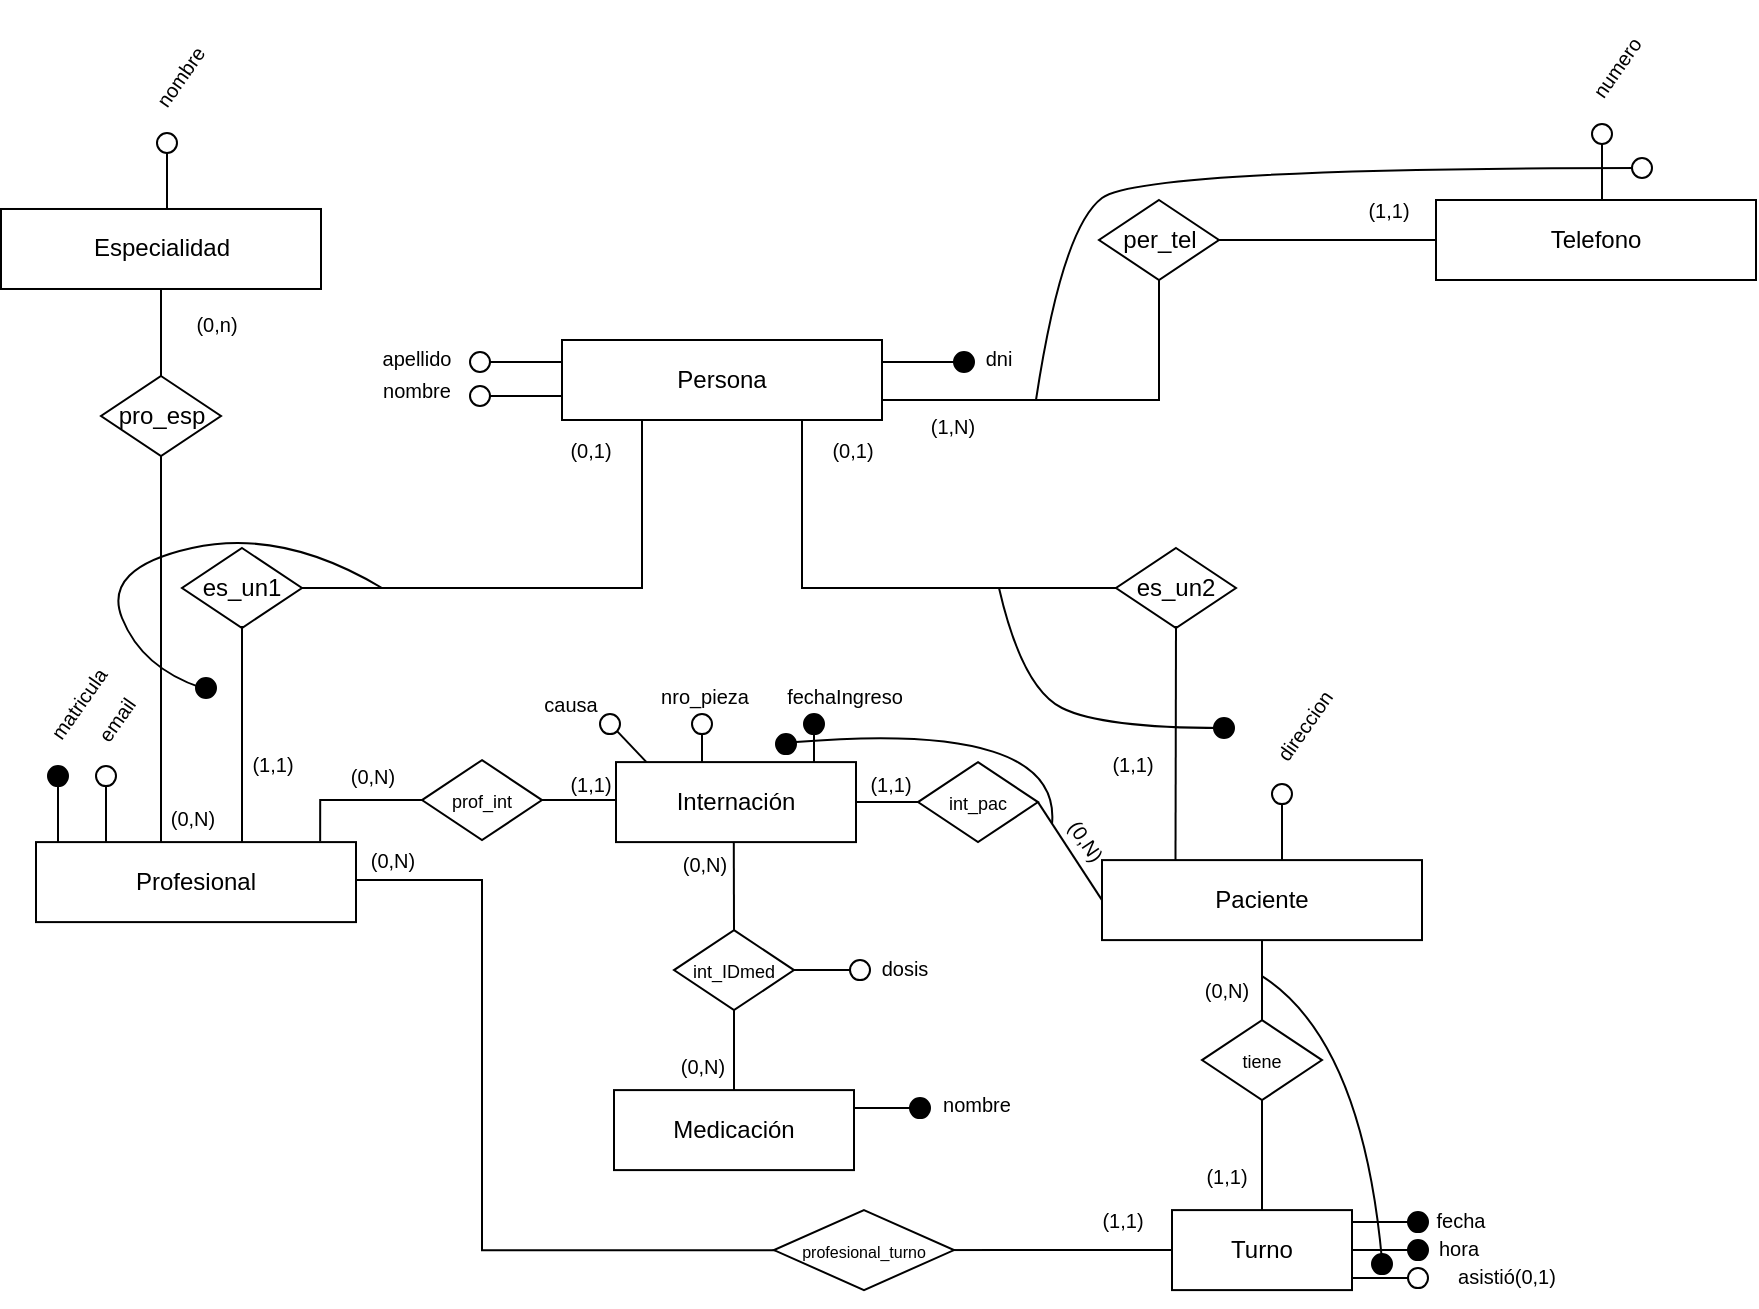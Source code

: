 <mxfile version="27.0.6">
  <diagram name="Page-1" id="rd5WgjaN5qs2F5G4zhtr">
    <mxGraphModel dx="1188" dy="1797" grid="1" gridSize="10" guides="1" tooltips="1" connect="1" arrows="1" fold="1" page="1" pageScale="1" pageWidth="850" pageHeight="1100" math="0" shadow="0">
      <root>
        <mxCell id="0" />
        <mxCell id="1" parent="0" />
        <mxCell id="NcCAokG08UXFf6dfI3CS-1" style="edgeStyle=orthogonalEdgeStyle;rounded=0;orthogonalLoop=1;jettySize=auto;html=1;entryX=0;entryY=0.5;entryDx=0;entryDy=0;endArrow=none;endFill=0;exitX=1;exitY=0.5;exitDx=0;exitDy=0;" parent="1" source="NcCAokG08UXFf6dfI3CS-2" target="NcCAokG08UXFf6dfI3CS-6" edge="1">
          <mxGeometry relative="1" as="geometry">
            <Array as="points">
              <mxPoint x="297" y="416.05" />
              <mxPoint x="360" y="416.05" />
              <mxPoint x="360" y="601.05" />
            </Array>
          </mxGeometry>
        </mxCell>
        <mxCell id="NcCAokG08UXFf6dfI3CS-2" value="Profesional" style="rounded=0;whiteSpace=wrap;html=1;" parent="1" vertex="1">
          <mxGeometry x="137" y="397.05" width="160" height="40" as="geometry" />
        </mxCell>
        <mxCell id="NcCAokG08UXFf6dfI3CS-115" style="edgeStyle=orthogonalEdgeStyle;rounded=0;orthogonalLoop=1;jettySize=auto;html=1;exitX=1;exitY=0.75;exitDx=0;exitDy=0;entryX=0;entryY=0.5;entryDx=0;entryDy=0;endArrow=none;startFill=0;" parent="1" source="NcCAokG08UXFf6dfI3CS-3" target="NcCAokG08UXFf6dfI3CS-109" edge="1">
          <mxGeometry relative="1" as="geometry" />
        </mxCell>
        <mxCell id="NcCAokG08UXFf6dfI3CS-3" value="Persona" style="rounded=0;whiteSpace=wrap;html=1;" parent="1" vertex="1">
          <mxGeometry x="400" y="146" width="160" height="40" as="geometry" />
        </mxCell>
        <mxCell id="NcCAokG08UXFf6dfI3CS-4" style="edgeStyle=orthogonalEdgeStyle;rounded=0;orthogonalLoop=1;jettySize=auto;html=1;endArrow=none;endFill=0;" parent="1" source="NcCAokG08UXFf6dfI3CS-57" target="NcCAokG08UXFf6dfI3CS-6" edge="1">
          <mxGeometry relative="1" as="geometry" />
        </mxCell>
        <mxCell id="NcCAokG08UXFf6dfI3CS-5" value="Paciente" style="rounded=0;whiteSpace=wrap;html=1;" parent="1" vertex="1">
          <mxGeometry x="670" y="406.05" width="160" height="40" as="geometry" />
        </mxCell>
        <mxCell id="NcCAokG08UXFf6dfI3CS-6" value="Turno" style="rounded=0;whiteSpace=wrap;html=1;" parent="1" vertex="1">
          <mxGeometry x="705" y="581.05" width="90" height="40" as="geometry" />
        </mxCell>
        <mxCell id="NcCAokG08UXFf6dfI3CS-7" value="Internación" style="rounded=0;whiteSpace=wrap;html=1;" parent="1" vertex="1">
          <mxGeometry x="427" y="357.05" width="120" height="40" as="geometry" />
        </mxCell>
        <mxCell id="NcCAokG08UXFf6dfI3CS-8" value="Medicación" style="rounded=0;whiteSpace=wrap;html=1;" parent="1" vertex="1">
          <mxGeometry x="426" y="521.05" width="120" height="40" as="geometry" />
        </mxCell>
        <mxCell id="NcCAokG08UXFf6dfI3CS-12" value="" style="group" parent="1" vertex="1" connectable="0">
          <mxGeometry x="560" y="152" width="46" height="10" as="geometry" />
        </mxCell>
        <mxCell id="NcCAokG08UXFf6dfI3CS-13" style="edgeStyle=orthogonalEdgeStyle;rounded=0;orthogonalLoop=1;jettySize=auto;html=1;endArrow=none;endFill=0;" parent="NcCAokG08UXFf6dfI3CS-12" source="NcCAokG08UXFf6dfI3CS-14" edge="1">
          <mxGeometry relative="1" as="geometry">
            <mxPoint y="5" as="targetPoint" />
          </mxGeometry>
        </mxCell>
        <mxCell id="NcCAokG08UXFf6dfI3CS-14" value="" style="ellipse;whiteSpace=wrap;html=1;aspect=fixed;rotation=-180;strokeColor=#000000;fillColor=#000000;" parent="NcCAokG08UXFf6dfI3CS-12" vertex="1">
          <mxGeometry x="36" width="10" height="10" as="geometry" />
        </mxCell>
        <mxCell id="NcCAokG08UXFf6dfI3CS-15" value="" style="group" parent="1" vertex="1" connectable="0">
          <mxGeometry x="354" y="152" width="46" height="10" as="geometry" />
        </mxCell>
        <mxCell id="NcCAokG08UXFf6dfI3CS-16" style="edgeStyle=orthogonalEdgeStyle;rounded=0;orthogonalLoop=1;jettySize=auto;html=1;endArrow=none;endFill=0;" parent="NcCAokG08UXFf6dfI3CS-15" source="NcCAokG08UXFf6dfI3CS-17" edge="1">
          <mxGeometry relative="1" as="geometry">
            <mxPoint x="46" y="5" as="targetPoint" />
          </mxGeometry>
        </mxCell>
        <mxCell id="NcCAokG08UXFf6dfI3CS-17" value="" style="ellipse;whiteSpace=wrap;html=1;aspect=fixed;" parent="NcCAokG08UXFf6dfI3CS-15" vertex="1">
          <mxGeometry width="10" height="10" as="geometry" />
        </mxCell>
        <mxCell id="NcCAokG08UXFf6dfI3CS-18" value="" style="group" parent="1" vertex="1" connectable="0">
          <mxGeometry x="354" y="169" width="46" height="10" as="geometry" />
        </mxCell>
        <mxCell id="NcCAokG08UXFf6dfI3CS-19" style="edgeStyle=orthogonalEdgeStyle;rounded=0;orthogonalLoop=1;jettySize=auto;html=1;endArrow=none;endFill=0;" parent="NcCAokG08UXFf6dfI3CS-18" source="NcCAokG08UXFf6dfI3CS-20" edge="1">
          <mxGeometry relative="1" as="geometry">
            <mxPoint x="46" y="5" as="targetPoint" />
          </mxGeometry>
        </mxCell>
        <mxCell id="NcCAokG08UXFf6dfI3CS-20" value="" style="ellipse;whiteSpace=wrap;html=1;aspect=fixed;" parent="NcCAokG08UXFf6dfI3CS-18" vertex="1">
          <mxGeometry width="10" height="10" as="geometry" />
        </mxCell>
        <mxCell id="NcCAokG08UXFf6dfI3CS-21" value="" style="group" parent="1" vertex="1" connectable="0">
          <mxGeometry x="167" y="359.05" width="10" height="38" as="geometry" />
        </mxCell>
        <mxCell id="NcCAokG08UXFf6dfI3CS-22" style="edgeStyle=orthogonalEdgeStyle;rounded=0;orthogonalLoop=1;jettySize=auto;html=1;endArrow=none;endFill=0;" parent="NcCAokG08UXFf6dfI3CS-21" edge="1">
          <mxGeometry relative="1" as="geometry">
            <mxPoint x="5" y="38" as="targetPoint" />
            <mxPoint x="5" y="10" as="sourcePoint" />
          </mxGeometry>
        </mxCell>
        <mxCell id="NcCAokG08UXFf6dfI3CS-23" value="" style="ellipse;whiteSpace=wrap;html=1;aspect=fixed;rotation=90;container=0;" parent="NcCAokG08UXFf6dfI3CS-21" vertex="1">
          <mxGeometry width="10" height="10" as="geometry" />
        </mxCell>
        <mxCell id="NcCAokG08UXFf6dfI3CS-27" style="edgeStyle=orthogonalEdgeStyle;rounded=0;orthogonalLoop=1;jettySize=auto;html=1;endArrow=none;endFill=0;" parent="1" edge="1">
          <mxGeometry relative="1" as="geometry">
            <mxPoint x="148" y="397.05" as="targetPoint" />
            <mxPoint x="148" y="369.05" as="sourcePoint" />
          </mxGeometry>
        </mxCell>
        <mxCell id="NcCAokG08UXFf6dfI3CS-28" value="" style="ellipse;whiteSpace=wrap;html=1;aspect=fixed;rotation=90;container=0;labelBackgroundColor=none;fillColor=#000000;" parent="1" vertex="1">
          <mxGeometry x="143" y="359.05" width="10" height="10" as="geometry" />
        </mxCell>
        <mxCell id="NcCAokG08UXFf6dfI3CS-29" value="&lt;font style=&quot;font-size: 10px;&quot;&gt;apellido&lt;/font&gt;" style="text;html=1;align=center;verticalAlign=middle;resizable=0;points=[];autosize=1;strokeColor=none;fillColor=none;" parent="1" vertex="1">
          <mxGeometry x="297" y="140" width="60" height="30" as="geometry" />
        </mxCell>
        <mxCell id="NcCAokG08UXFf6dfI3CS-30" value="&lt;font style=&quot;font-size: 10px;&quot;&gt;nombre&lt;/font&gt;" style="text;html=1;align=center;verticalAlign=middle;resizable=0;points=[];autosize=1;strokeColor=none;fillColor=none;" parent="1" vertex="1">
          <mxGeometry x="297" y="156" width="60" height="30" as="geometry" />
        </mxCell>
        <mxCell id="NcCAokG08UXFf6dfI3CS-32" value="&lt;font style=&quot;font-size: 10px;&quot;&gt;dni&lt;br&gt;&lt;/font&gt;" style="text;html=1;align=center;verticalAlign=middle;resizable=0;points=[];autosize=1;strokeColor=none;fillColor=none;" parent="1" vertex="1">
          <mxGeometry x="598" y="140" width="40" height="30" as="geometry" />
        </mxCell>
        <mxCell id="NcCAokG08UXFf6dfI3CS-33" value="" style="group;rotation=90;" parent="1" vertex="1" connectable="0">
          <mxGeometry x="560" y="511.05" width="10" height="38" as="geometry" />
        </mxCell>
        <mxCell id="NcCAokG08UXFf6dfI3CS-34" style="edgeStyle=orthogonalEdgeStyle;rounded=0;orthogonalLoop=1;jettySize=auto;html=1;endArrow=none;endFill=0;" parent="NcCAokG08UXFf6dfI3CS-33" edge="1">
          <mxGeometry relative="1" as="geometry">
            <mxPoint x="-14" y="19" as="targetPoint" />
            <mxPoint x="14" y="19" as="sourcePoint" />
          </mxGeometry>
        </mxCell>
        <mxCell id="NcCAokG08UXFf6dfI3CS-35" value="" style="ellipse;whiteSpace=wrap;html=1;aspect=fixed;rotation=180;container=0;labelBackgroundColor=none;fillColor=#000000;" parent="NcCAokG08UXFf6dfI3CS-33" vertex="1">
          <mxGeometry x="14" y="14" width="10" height="10" as="geometry" />
        </mxCell>
        <mxCell id="NcCAokG08UXFf6dfI3CS-36" value="&lt;font style=&quot;font-size: 10px;&quot;&gt;nombre&lt;/font&gt;" style="text;html=1;align=center;verticalAlign=middle;resizable=0;points=[];autosize=1;strokeColor=none;fillColor=none;" parent="1" vertex="1">
          <mxGeometry x="577" y="513.05" width="60" height="30" as="geometry" />
        </mxCell>
        <mxCell id="NcCAokG08UXFf6dfI3CS-37" value="&lt;font style=&quot;font-size: 9px;&quot;&gt;int_IDmed&lt;/font&gt;" style="rhombus;whiteSpace=wrap;html=1;" parent="1" vertex="1">
          <mxGeometry x="456" y="441.05" width="60" height="40" as="geometry" />
        </mxCell>
        <mxCell id="NcCAokG08UXFf6dfI3CS-38" value="" style="group;rotation=90;" parent="1" vertex="1" connectable="0">
          <mxGeometry x="530" y="442.05" width="10" height="38" as="geometry" />
        </mxCell>
        <mxCell id="NcCAokG08UXFf6dfI3CS-39" style="edgeStyle=orthogonalEdgeStyle;rounded=0;orthogonalLoop=1;jettySize=auto;html=1;endArrow=none;endFill=0;" parent="NcCAokG08UXFf6dfI3CS-38" edge="1">
          <mxGeometry relative="1" as="geometry">
            <mxPoint x="-14" y="19" as="targetPoint" />
            <mxPoint x="14" y="19" as="sourcePoint" />
          </mxGeometry>
        </mxCell>
        <mxCell id="NcCAokG08UXFf6dfI3CS-40" value="" style="ellipse;whiteSpace=wrap;html=1;aspect=fixed;rotation=180;container=0;" parent="NcCAokG08UXFf6dfI3CS-38" vertex="1">
          <mxGeometry x="14" y="14" width="10" height="10" as="geometry" />
        </mxCell>
        <mxCell id="NcCAokG08UXFf6dfI3CS-41" value="&lt;font style=&quot;font-size: 10px;&quot;&gt;dosis&lt;/font&gt;" style="text;html=1;align=center;verticalAlign=middle;resizable=0;points=[];autosize=1;strokeColor=none;fillColor=none;" parent="1" vertex="1">
          <mxGeometry x="546" y="445.05" width="50" height="30" as="geometry" />
        </mxCell>
        <mxCell id="NcCAokG08UXFf6dfI3CS-42" value="&lt;font style=&quot;font-size: 10px;&quot;&gt;(0,N)&lt;/font&gt;" style="text;html=1;align=center;verticalAlign=middle;resizable=0;points=[];autosize=1;strokeColor=none;fillColor=none;" parent="1" vertex="1">
          <mxGeometry x="446" y="393.05" width="50" height="30" as="geometry" />
        </mxCell>
        <mxCell id="NcCAokG08UXFf6dfI3CS-43" value="&lt;font style=&quot;font-size: 10px;&quot;&gt;(0,N)&lt;/font&gt;" style="text;html=1;align=center;verticalAlign=middle;resizable=0;points=[];autosize=1;strokeColor=none;fillColor=none;" parent="1" vertex="1">
          <mxGeometry x="445" y="494.05" width="50" height="30" as="geometry" />
        </mxCell>
        <mxCell id="NcCAokG08UXFf6dfI3CS-44" value="&lt;font style=&quot;font-size: 10px;&quot;&gt;(1,1)&lt;/font&gt;" style="text;html=1;align=center;verticalAlign=middle;resizable=0;points=[];autosize=1;strokeColor=none;fillColor=none;" parent="1" vertex="1">
          <mxGeometry x="394" y="353.05" width="40" height="30" as="geometry" />
        </mxCell>
        <mxCell id="NcCAokG08UXFf6dfI3CS-45" value="&lt;font style=&quot;font-size: 10px;&quot;&gt;matricula&lt;/font&gt;" style="text;html=1;align=center;verticalAlign=middle;resizable=0;points=[];autosize=1;strokeColor=none;fillColor=none;rotation=-55;" parent="1" vertex="1">
          <mxGeometry x="123" y="313.05" width="70" height="30" as="geometry" />
        </mxCell>
        <mxCell id="NcCAokG08UXFf6dfI3CS-46" value="&lt;font style=&quot;font-size: 10px;&quot;&gt;email&lt;/font&gt;" style="text;html=1;align=center;verticalAlign=middle;resizable=0;points=[];autosize=1;strokeColor=none;fillColor=none;rotation=-55;" parent="1" vertex="1">
          <mxGeometry x="152" y="321.05" width="50" height="30" as="geometry" />
        </mxCell>
        <mxCell id="NcCAokG08UXFf6dfI3CS-48" style="edgeStyle=orthogonalEdgeStyle;rounded=0;orthogonalLoop=1;jettySize=auto;html=1;entryX=0.888;entryY=-0.011;entryDx=0;entryDy=0;entryPerimeter=0;endArrow=none;endFill=0;" parent="1" source="NcCAokG08UXFf6dfI3CS-7" target="NcCAokG08UXFf6dfI3CS-2" edge="1">
          <mxGeometry relative="1" as="geometry">
            <Array as="points">
              <mxPoint x="279" y="376" />
            </Array>
          </mxGeometry>
        </mxCell>
        <mxCell id="NcCAokG08UXFf6dfI3CS-49" value="&lt;font style=&quot;font-size: 9px;&quot;&gt;prof_int&lt;/font&gt;" style="rhombus;whiteSpace=wrap;html=1;" parent="1" vertex="1">
          <mxGeometry x="330" y="356.05" width="60" height="40" as="geometry" />
        </mxCell>
        <mxCell id="NcCAokG08UXFf6dfI3CS-50" value="&lt;font style=&quot;font-size: 10px;&quot;&gt;(0,N)&lt;/font&gt;" style="text;html=1;align=center;verticalAlign=middle;resizable=0;points=[];autosize=1;strokeColor=none;fillColor=none;" parent="1" vertex="1">
          <mxGeometry x="279.5" y="349.05" width="50" height="30" as="geometry" />
        </mxCell>
        <mxCell id="NcCAokG08UXFf6dfI3CS-51" value="&lt;font style=&quot;font-size: 10px;&quot;&gt;(0,N)&lt;/font&gt;" style="text;html=1;align=center;verticalAlign=middle;resizable=0;points=[];autosize=1;strokeColor=none;fillColor=none;" parent="1" vertex="1">
          <mxGeometry x="290" y="391.05" width="50" height="30" as="geometry" />
        </mxCell>
        <mxCell id="NcCAokG08UXFf6dfI3CS-55" value="&lt;font style=&quot;font-size: 8px;&quot;&gt;profesional_turno&lt;/font&gt;" style="rhombus;whiteSpace=wrap;html=1;" parent="1" vertex="1">
          <mxGeometry x="506" y="581.05" width="90" height="40" as="geometry" />
        </mxCell>
        <mxCell id="NcCAokG08UXFf6dfI3CS-56" value="" style="edgeStyle=orthogonalEdgeStyle;rounded=0;orthogonalLoop=1;jettySize=auto;html=1;endArrow=none;endFill=0;" parent="1" source="NcCAokG08UXFf6dfI3CS-5" target="NcCAokG08UXFf6dfI3CS-57" edge="1">
          <mxGeometry relative="1" as="geometry">
            <mxPoint x="750" y="446.05" as="sourcePoint" />
            <mxPoint x="750" y="596.05" as="targetPoint" />
          </mxGeometry>
        </mxCell>
        <mxCell id="NcCAokG08UXFf6dfI3CS-57" value="&lt;font style=&quot;font-size: 9px;&quot;&gt;tiene&lt;/font&gt;" style="rhombus;whiteSpace=wrap;html=1;" parent="1" vertex="1">
          <mxGeometry x="720" y="486.05" width="60" height="40" as="geometry" />
        </mxCell>
        <mxCell id="NcCAokG08UXFf6dfI3CS-58" value="&lt;font style=&quot;font-size: 10px;&quot;&gt;(0,N)&lt;/font&gt;" style="text;html=1;align=center;verticalAlign=middle;resizable=0;points=[];autosize=1;strokeColor=none;fillColor=none;" parent="1" vertex="1">
          <mxGeometry x="707" y="456.05" width="50" height="30" as="geometry" />
        </mxCell>
        <mxCell id="NcCAokG08UXFf6dfI3CS-59" value="&lt;font style=&quot;font-size: 10px;&quot;&gt;(1,1)&lt;/font&gt;" style="text;html=1;align=center;verticalAlign=middle;resizable=0;points=[];autosize=1;strokeColor=none;fillColor=none;" parent="1" vertex="1">
          <mxGeometry x="712" y="549.05" width="40" height="30" as="geometry" />
        </mxCell>
        <mxCell id="NcCAokG08UXFf6dfI3CS-60" value="&lt;font style=&quot;font-size: 10px;&quot;&gt;(1,1)&lt;/font&gt;" style="text;html=1;align=center;verticalAlign=middle;resizable=0;points=[];autosize=1;strokeColor=none;fillColor=none;" parent="1" vertex="1">
          <mxGeometry x="660" y="571.05" width="40" height="30" as="geometry" />
        </mxCell>
        <mxCell id="NcCAokG08UXFf6dfI3CS-61" value="" style="group;rotation=90;" parent="1" vertex="1" connectable="0">
          <mxGeometry x="809" y="568.05" width="10" height="38" as="geometry" />
        </mxCell>
        <mxCell id="NcCAokG08UXFf6dfI3CS-62" style="edgeStyle=orthogonalEdgeStyle;rounded=0;orthogonalLoop=1;jettySize=auto;html=1;endArrow=none;endFill=0;" parent="NcCAokG08UXFf6dfI3CS-61" edge="1">
          <mxGeometry relative="1" as="geometry">
            <mxPoint x="-14" y="19" as="targetPoint" />
            <mxPoint x="14" y="19" as="sourcePoint" />
          </mxGeometry>
        </mxCell>
        <mxCell id="NcCAokG08UXFf6dfI3CS-63" value="" style="ellipse;whiteSpace=wrap;html=1;aspect=fixed;rotation=180;container=0;labelBackgroundColor=none;fillColor=#000000;" parent="NcCAokG08UXFf6dfI3CS-61" vertex="1">
          <mxGeometry x="14" y="14" width="10" height="10" as="geometry" />
        </mxCell>
        <mxCell id="NcCAokG08UXFf6dfI3CS-64" value="" style="group;rotation=90;" parent="1" vertex="1" connectable="0">
          <mxGeometry x="809" y="582.05" width="10" height="38" as="geometry" />
        </mxCell>
        <mxCell id="NcCAokG08UXFf6dfI3CS-65" style="edgeStyle=orthogonalEdgeStyle;rounded=0;orthogonalLoop=1;jettySize=auto;html=1;endArrow=none;endFill=0;" parent="NcCAokG08UXFf6dfI3CS-64" edge="1">
          <mxGeometry relative="1" as="geometry">
            <mxPoint x="-14" y="19" as="targetPoint" />
            <mxPoint x="14" y="19" as="sourcePoint" />
          </mxGeometry>
        </mxCell>
        <mxCell id="NcCAokG08UXFf6dfI3CS-66" value="" style="ellipse;whiteSpace=wrap;html=1;aspect=fixed;rotation=180;container=0;labelBackgroundColor=none;fillColor=#000000;" parent="NcCAokG08UXFf6dfI3CS-64" vertex="1">
          <mxGeometry x="14" y="14" width="10" height="10" as="geometry" />
        </mxCell>
        <mxCell id="NcCAokG08UXFf6dfI3CS-67" value="" style="group;rotation=90;" parent="1" vertex="1" connectable="0">
          <mxGeometry x="809" y="596.05" width="10" height="38" as="geometry" />
        </mxCell>
        <mxCell id="NcCAokG08UXFf6dfI3CS-68" style="edgeStyle=orthogonalEdgeStyle;rounded=0;orthogonalLoop=1;jettySize=auto;html=1;endArrow=none;endFill=0;" parent="NcCAokG08UXFf6dfI3CS-67" edge="1">
          <mxGeometry relative="1" as="geometry">
            <mxPoint x="-14" y="19" as="targetPoint" />
            <mxPoint x="14" y="19" as="sourcePoint" />
          </mxGeometry>
        </mxCell>
        <mxCell id="NcCAokG08UXFf6dfI3CS-69" value="" style="ellipse;whiteSpace=wrap;html=1;aspect=fixed;rotation=180;container=0;labelBackgroundColor=none;fillColor=#ffffff;" parent="NcCAokG08UXFf6dfI3CS-67" vertex="1">
          <mxGeometry x="14" y="14" width="10" height="10" as="geometry" />
        </mxCell>
        <mxCell id="NcCAokG08UXFf6dfI3CS-70" value="&lt;font style=&quot;font-size: 10px;&quot;&gt;fecha&lt;br&gt;&lt;/font&gt;" style="text;html=1;align=center;verticalAlign=middle;resizable=0;points=[];autosize=1;strokeColor=none;fillColor=none;" parent="1" vertex="1">
          <mxGeometry x="824" y="571.05" width="50" height="30" as="geometry" />
        </mxCell>
        <mxCell id="NcCAokG08UXFf6dfI3CS-71" value="&lt;font style=&quot;font-size: 10px;&quot;&gt;hora&lt;br&gt;&lt;/font&gt;" style="text;html=1;align=center;verticalAlign=middle;resizable=0;points=[];autosize=1;strokeColor=none;fillColor=none;" parent="1" vertex="1">
          <mxGeometry x="823" y="585.05" width="50" height="30" as="geometry" />
        </mxCell>
        <mxCell id="NcCAokG08UXFf6dfI3CS-72" value="&lt;font style=&quot;font-size: 10px;&quot;&gt;asistió(0,1)&lt;br&gt;&lt;/font&gt;" style="text;html=1;align=center;verticalAlign=middle;resizable=0;points=[];autosize=1;strokeColor=none;fillColor=none;" parent="1" vertex="1">
          <mxGeometry x="837" y="599.05" width="70" height="30" as="geometry" />
        </mxCell>
        <mxCell id="NcCAokG08UXFf6dfI3CS-73" value="" style="ellipse;whiteSpace=wrap;html=1;aspect=fixed;rotation=-180;strokeColor=#000000;fillColor=#000000;" parent="1" vertex="1">
          <mxGeometry x="805" y="603.05" width="10" height="10" as="geometry" />
        </mxCell>
        <mxCell id="NcCAokG08UXFf6dfI3CS-74" value="" style="curved=1;endArrow=none;html=1;rounded=0;entryX=0.567;entryY=0.733;entryDx=0;entryDy=0;entryPerimeter=0;endFill=0;" parent="1" target="NcCAokG08UXFf6dfI3CS-73" edge="1">
          <mxGeometry width="50" height="50" relative="1" as="geometry">
            <mxPoint x="750" y="464.05" as="sourcePoint" />
            <mxPoint x="835" y="546.05" as="targetPoint" />
            <Array as="points">
              <mxPoint x="800" y="496.05" />
              <mxPoint x="810" y="606.05" />
            </Array>
          </mxGeometry>
        </mxCell>
        <mxCell id="NcCAokG08UXFf6dfI3CS-75" value="" style="endArrow=none;html=1;rounded=0;entryX=1;entryY=0.5;entryDx=0;entryDy=0;exitX=0;exitY=0.5;exitDx=0;exitDy=0;endFill=0;" parent="1" source="NcCAokG08UXFf6dfI3CS-77" target="NcCAokG08UXFf6dfI3CS-7" edge="1">
          <mxGeometry width="50" height="50" relative="1" as="geometry">
            <mxPoint x="537" y="457.05" as="sourcePoint" />
            <mxPoint x="587" y="407.05" as="targetPoint" />
          </mxGeometry>
        </mxCell>
        <mxCell id="NcCAokG08UXFf6dfI3CS-76" value="" style="endArrow=none;html=1;rounded=0;entryX=1;entryY=0.5;entryDx=0;entryDy=0;exitX=0;exitY=0.5;exitDx=0;exitDy=0;endFill=0;" parent="1" source="NcCAokG08UXFf6dfI3CS-5" target="NcCAokG08UXFf6dfI3CS-77" edge="1">
          <mxGeometry width="50" height="50" relative="1" as="geometry">
            <mxPoint x="670" y="426.05" as="sourcePoint" />
            <mxPoint x="560" y="376.05" as="targetPoint" />
          </mxGeometry>
        </mxCell>
        <mxCell id="NcCAokG08UXFf6dfI3CS-77" value="&lt;font style=&quot;font-size: 9px;&quot;&gt;int_pac&lt;/font&gt;" style="rhombus;whiteSpace=wrap;html=1;" parent="1" vertex="1">
          <mxGeometry x="578" y="357.05" width="60" height="40" as="geometry" />
        </mxCell>
        <mxCell id="NcCAokG08UXFf6dfI3CS-78" value="&lt;font style=&quot;font-size: 10px;&quot;&gt;(1,1)&lt;/font&gt;" style="text;html=1;align=center;verticalAlign=middle;resizable=0;points=[];autosize=1;strokeColor=none;fillColor=none;" parent="1" vertex="1">
          <mxGeometry x="544" y="353.05" width="40" height="30" as="geometry" />
        </mxCell>
        <mxCell id="NcCAokG08UXFf6dfI3CS-79" value="&lt;font style=&quot;font-size: 10px;&quot;&gt;(0,N)&lt;/font&gt;" style="text;html=1;align=center;verticalAlign=middle;resizable=0;points=[];autosize=1;strokeColor=none;fillColor=none;rotation=56;" parent="1" vertex="1">
          <mxGeometry x="637" y="381.05" width="50" height="30" as="geometry" />
        </mxCell>
        <mxCell id="NcCAokG08UXFf6dfI3CS-80" style="edgeStyle=orthogonalEdgeStyle;rounded=0;orthogonalLoop=1;jettySize=auto;html=1;endArrow=none;endFill=0;" parent="1" edge="1">
          <mxGeometry relative="1" as="geometry">
            <mxPoint x="470" y="357.05" as="targetPoint" />
            <mxPoint x="470" y="343.05" as="sourcePoint" />
          </mxGeometry>
        </mxCell>
        <mxCell id="NcCAokG08UXFf6dfI3CS-81" value="" style="ellipse;whiteSpace=wrap;html=1;aspect=fixed;rotation=90;container=0;" parent="1" vertex="1">
          <mxGeometry x="465" y="333.05" width="10" height="10" as="geometry" />
        </mxCell>
        <mxCell id="NcCAokG08UXFf6dfI3CS-82" value="&lt;font style=&quot;font-size: 10px;&quot;&gt;nro_pieza&lt;/font&gt;" style="text;html=1;align=center;verticalAlign=middle;resizable=0;points=[];autosize=1;strokeColor=none;fillColor=none;" parent="1" vertex="1">
          <mxGeometry x="436" y="309.05" width="70" height="30" as="geometry" />
        </mxCell>
        <mxCell id="NcCAokG08UXFf6dfI3CS-83" value="" style="ellipse;whiteSpace=wrap;html=1;aspect=fixed;rotation=90;container=0;" parent="1" vertex="1">
          <mxGeometry x="419" y="333.05" width="10" height="10" as="geometry" />
        </mxCell>
        <mxCell id="NcCAokG08UXFf6dfI3CS-84" value="&lt;font style=&quot;font-size: 10px;&quot;&gt;causa&lt;/font&gt;" style="text;html=1;align=center;verticalAlign=middle;resizable=0;points=[];autosize=1;strokeColor=none;fillColor=none;" parent="1" vertex="1">
          <mxGeometry x="379" y="313.05" width="50" height="30" as="geometry" />
        </mxCell>
        <mxCell id="NcCAokG08UXFf6dfI3CS-85" value="" style="endArrow=none;startArrow=none;html=1;rounded=0;entryX=1;entryY=0;entryDx=0;entryDy=0;exitX=0.127;exitY=0.001;exitDx=0;exitDy=0;exitPerimeter=0;endFill=0;startFill=0;" parent="1" source="NcCAokG08UXFf6dfI3CS-7" target="NcCAokG08UXFf6dfI3CS-83" edge="1">
          <mxGeometry width="50" height="50" relative="1" as="geometry">
            <mxPoint x="470" y="376.05" as="sourcePoint" />
            <mxPoint x="520" y="326.05" as="targetPoint" />
          </mxGeometry>
        </mxCell>
        <mxCell id="NcCAokG08UXFf6dfI3CS-86" style="edgeStyle=orthogonalEdgeStyle;rounded=0;orthogonalLoop=1;jettySize=auto;html=1;endArrow=none;endFill=0;" parent="1" edge="1">
          <mxGeometry relative="1" as="geometry">
            <mxPoint x="526" y="357.05" as="targetPoint" />
            <mxPoint x="526" y="343.05" as="sourcePoint" />
          </mxGeometry>
        </mxCell>
        <mxCell id="NcCAokG08UXFf6dfI3CS-87" value="" style="ellipse;whiteSpace=wrap;html=1;aspect=fixed;rotation=90;container=0;fillColor=#000000;" parent="1" vertex="1">
          <mxGeometry x="521" y="333.05" width="10" height="10" as="geometry" />
        </mxCell>
        <mxCell id="NcCAokG08UXFf6dfI3CS-88" value="&lt;font style=&quot;font-size: 10px;&quot;&gt;fechaIngreso&lt;/font&gt;" style="text;html=1;align=center;verticalAlign=middle;resizable=0;points=[];autosize=1;strokeColor=none;fillColor=none;" parent="1" vertex="1">
          <mxGeometry x="496" y="309.05" width="90" height="30" as="geometry" />
        </mxCell>
        <mxCell id="NcCAokG08UXFf6dfI3CS-89" value="" style="ellipse;whiteSpace=wrap;html=1;aspect=fixed;rotation=90;container=0;fillColor=#000000;" parent="1" vertex="1">
          <mxGeometry x="507" y="343.05" width="10" height="10" as="geometry" />
        </mxCell>
        <mxCell id="NcCAokG08UXFf6dfI3CS-90" value="" style="curved=1;endArrow=none;html=1;rounded=0;endFill=0;" parent="1" edge="1">
          <mxGeometry width="50" height="50" relative="1" as="geometry">
            <mxPoint x="645" y="388.05" as="sourcePoint" />
            <mxPoint x="517" y="347.05" as="targetPoint" />
            <Array as="points">
              <mxPoint x="650" y="336.05" />
            </Array>
          </mxGeometry>
        </mxCell>
        <mxCell id="NcCAokG08UXFf6dfI3CS-105" value="" style="endArrow=none;html=1;rounded=0;entryX=0.5;entryY=1;entryDx=0;entryDy=0;exitX=0.5;exitY=0;exitDx=0;exitDy=0;" parent="1" source="NcCAokG08UXFf6dfI3CS-8" target="NcCAokG08UXFf6dfI3CS-37" edge="1">
          <mxGeometry width="50" height="50" relative="1" as="geometry">
            <mxPoint x="460" y="516.05" as="sourcePoint" />
            <mxPoint x="510" y="466.05" as="targetPoint" />
          </mxGeometry>
        </mxCell>
        <mxCell id="NcCAokG08UXFf6dfI3CS-106" value="" style="endArrow=none;html=1;rounded=0;entryX=0.5;entryY=1;entryDx=0;entryDy=0;" parent="1" edge="1">
          <mxGeometry width="50" height="50" relative="1" as="geometry">
            <mxPoint x="486" y="441.05" as="sourcePoint" />
            <mxPoint x="485.89" y="397.05" as="targetPoint" />
          </mxGeometry>
        </mxCell>
        <mxCell id="NcCAokG08UXFf6dfI3CS-109" value="Telefono" style="rounded=0;whiteSpace=wrap;html=1;" parent="1" vertex="1">
          <mxGeometry x="837" y="76" width="160" height="40" as="geometry" />
        </mxCell>
        <mxCell id="NcCAokG08UXFf6dfI3CS-110" value="" style="group" parent="1" vertex="1" connectable="0">
          <mxGeometry x="915" y="28" width="10" height="48" as="geometry" />
        </mxCell>
        <mxCell id="NcCAokG08UXFf6dfI3CS-111" style="edgeStyle=orthogonalEdgeStyle;rounded=0;orthogonalLoop=1;jettySize=auto;html=1;endArrow=none;endFill=0;" parent="NcCAokG08UXFf6dfI3CS-110" edge="1">
          <mxGeometry relative="1" as="geometry">
            <mxPoint x="5" y="48" as="targetPoint" />
            <mxPoint x="5" y="12.632" as="sourcePoint" />
          </mxGeometry>
        </mxCell>
        <mxCell id="NcCAokG08UXFf6dfI3CS-112" value="" style="ellipse;whiteSpace=wrap;html=1;aspect=fixed;rotation=90;container=0;fillColor=light-dark(#FFFFFF,#FFFFFF);" parent="NcCAokG08UXFf6dfI3CS-110" vertex="1">
          <mxGeometry y="10" width="10" height="10" as="geometry" />
        </mxCell>
        <mxCell id="NcCAokG08UXFf6dfI3CS-113" value="&lt;font style=&quot;font-size: 10px;&quot;&gt;numero&lt;/font&gt;" style="text;html=1;align=center;verticalAlign=middle;resizable=0;points=[];autosize=1;strokeColor=none;fillColor=none;rotation=-55;" parent="1" vertex="1">
          <mxGeometry x="896.997" y="-4.998" width="60" height="30" as="geometry" />
        </mxCell>
        <mxCell id="NcCAokG08UXFf6dfI3CS-116" value="per_tel" style="rhombus;whiteSpace=wrap;html=1;" parent="1" vertex="1">
          <mxGeometry x="668.5" y="76" width="60" height="40" as="geometry" />
        </mxCell>
        <mxCell id="NcCAokG08UXFf6dfI3CS-117" value="&lt;font style=&quot;font-size: 10px;&quot;&gt;(1,N)&lt;/font&gt;" style="text;html=1;align=center;verticalAlign=middle;resizable=0;points=[];autosize=1;strokeColor=none;fillColor=none;" parent="1" vertex="1">
          <mxGeometry x="570" y="174" width="50" height="30" as="geometry" />
        </mxCell>
        <mxCell id="NcCAokG08UXFf6dfI3CS-118" value="&lt;font style=&quot;font-size: 10px;&quot;&gt;(1,1)&lt;/font&gt;" style="text;html=1;align=center;verticalAlign=middle;resizable=0;points=[];autosize=1;strokeColor=none;fillColor=none;" parent="1" vertex="1">
          <mxGeometry x="788" y="66" width="50" height="30" as="geometry" />
        </mxCell>
        <mxCell id="NcCAokG08UXFf6dfI3CS-119" value="" style="curved=1;endArrow=none;html=1;rounded=0;startFill=0;" parent="1" edge="1">
          <mxGeometry width="50" height="50" relative="1" as="geometry">
            <mxPoint x="637" y="176" as="sourcePoint" />
            <mxPoint x="940" y="60" as="targetPoint" />
            <Array as="points">
              <mxPoint x="650" y="90" />
              <mxPoint x="690" y="60" />
            </Array>
          </mxGeometry>
        </mxCell>
        <mxCell id="NcCAokG08UXFf6dfI3CS-120" value="" style="ellipse;whiteSpace=wrap;html=1;aspect=fixed;rotation=90;container=0;fillColor=light-dark(#FFFFFF,#FFFFFF);" parent="1" vertex="1">
          <mxGeometry x="935" y="55" width="10" height="10" as="geometry" />
        </mxCell>
        <mxCell id="NcCAokG08UXFf6dfI3CS-121" value="Especialidad" style="rounded=0;whiteSpace=wrap;html=1;" parent="1" vertex="1">
          <mxGeometry x="119.5" y="80.496" width="160" height="40" as="geometry" />
        </mxCell>
        <mxCell id="NcCAokG08UXFf6dfI3CS-122" value="" style="group" parent="1" vertex="1" connectable="0">
          <mxGeometry x="197.5" y="32.496" width="10" height="48" as="geometry" />
        </mxCell>
        <mxCell id="NcCAokG08UXFf6dfI3CS-123" style="edgeStyle=orthogonalEdgeStyle;rounded=0;orthogonalLoop=1;jettySize=auto;html=1;endArrow=none;endFill=0;" parent="NcCAokG08UXFf6dfI3CS-122" edge="1">
          <mxGeometry relative="1" as="geometry">
            <mxPoint x="5" y="48" as="targetPoint" />
            <mxPoint x="5" y="12.632" as="sourcePoint" />
          </mxGeometry>
        </mxCell>
        <mxCell id="NcCAokG08UXFf6dfI3CS-124" value="" style="ellipse;whiteSpace=wrap;html=1;aspect=fixed;rotation=90;container=0;fillColor=light-dark(#FFFFFF,#FFFFFF);" parent="NcCAokG08UXFf6dfI3CS-122" vertex="1">
          <mxGeometry y="10" width="10" height="10" as="geometry" />
        </mxCell>
        <mxCell id="NcCAokG08UXFf6dfI3CS-125" value="&lt;font style=&quot;font-size: 10px;&quot;&gt;nombre&lt;/font&gt;" style="text;html=1;align=center;verticalAlign=middle;resizable=0;points=[];autosize=1;strokeColor=none;fillColor=none;rotation=-55;" parent="1" vertex="1">
          <mxGeometry x="179.497" y="-0.502" width="60" height="30" as="geometry" />
        </mxCell>
        <mxCell id="NcCAokG08UXFf6dfI3CS-126" value="&lt;font style=&quot;font-size: 10px;&quot;&gt;(0,n)&lt;/font&gt;" style="text;html=1;align=center;verticalAlign=middle;resizable=0;points=[];autosize=1;strokeColor=none;fillColor=none;" parent="1" vertex="1">
          <mxGeometry x="202" y="122.996" width="50" height="30" as="geometry" />
        </mxCell>
        <mxCell id="NcCAokG08UXFf6dfI3CS-129" style="edgeStyle=orthogonalEdgeStyle;rounded=0;orthogonalLoop=1;jettySize=auto;html=1;entryX=0.5;entryY=1;entryDx=0;entryDy=0;endArrow=none;startFill=0;" parent="1" source="NcCAokG08UXFf6dfI3CS-128" target="NcCAokG08UXFf6dfI3CS-121" edge="1">
          <mxGeometry relative="1" as="geometry">
            <Array as="points">
              <mxPoint x="200" y="160" />
              <mxPoint x="200" y="160" />
            </Array>
          </mxGeometry>
        </mxCell>
        <mxCell id="NcCAokG08UXFf6dfI3CS-128" value="pro_esp" style="rhombus;whiteSpace=wrap;html=1;" parent="1" vertex="1">
          <mxGeometry x="169.5" y="164" width="60" height="40" as="geometry" />
        </mxCell>
        <mxCell id="NcCAokG08UXFf6dfI3CS-130" style="edgeStyle=orthogonalEdgeStyle;rounded=0;orthogonalLoop=1;jettySize=auto;html=1;endArrow=none;startFill=0;exitX=0.5;exitY=1;exitDx=0;exitDy=0;" parent="1" source="NcCAokG08UXFf6dfI3CS-128" edge="1">
          <mxGeometry relative="1" as="geometry">
            <mxPoint x="207.429" y="300.002" as="sourcePoint" />
            <mxPoint x="200" y="397" as="targetPoint" />
            <Array as="points">
              <mxPoint x="200" y="397" />
            </Array>
          </mxGeometry>
        </mxCell>
        <mxCell id="NcCAokG08UXFf6dfI3CS-131" value="&lt;font style=&quot;font-size: 10px;&quot;&gt;(0,N)&lt;/font&gt;" style="text;html=1;align=center;verticalAlign=middle;resizable=0;points=[];autosize=1;strokeColor=none;fillColor=none;" parent="1" vertex="1">
          <mxGeometry x="190" y="370" width="50" height="30" as="geometry" />
        </mxCell>
        <mxCell id="NcCAokG08UXFf6dfI3CS-133" value="" style="group" parent="1" vertex="1" connectable="0">
          <mxGeometry x="754.997" y="368.052" width="10" height="38" as="geometry" />
        </mxCell>
        <mxCell id="NcCAokG08UXFf6dfI3CS-134" style="edgeStyle=orthogonalEdgeStyle;rounded=0;orthogonalLoop=1;jettySize=auto;html=1;endArrow=none;endFill=0;" parent="NcCAokG08UXFf6dfI3CS-133" edge="1">
          <mxGeometry relative="1" as="geometry">
            <mxPoint x="5" y="38" as="targetPoint" />
            <mxPoint x="5" y="10" as="sourcePoint" />
          </mxGeometry>
        </mxCell>
        <mxCell id="NcCAokG08UXFf6dfI3CS-135" value="" style="ellipse;whiteSpace=wrap;html=1;aspect=fixed;rotation=90;container=0;" parent="NcCAokG08UXFf6dfI3CS-133" vertex="1">
          <mxGeometry width="10" height="10" as="geometry" />
        </mxCell>
        <mxCell id="NcCAokG08UXFf6dfI3CS-136" value="&lt;font style=&quot;font-size: 10px;&quot;&gt;direccion&lt;/font&gt;" style="text;html=1;align=center;verticalAlign=middle;resizable=0;points=[];autosize=1;strokeColor=none;fillColor=none;rotation=-55;" parent="1" vertex="1">
          <mxGeometry x="730.997" y="324.052" width="80" height="30" as="geometry" />
        </mxCell>
        <mxCell id="NcCAokG08UXFf6dfI3CS-141" style="edgeStyle=orthogonalEdgeStyle;rounded=0;orthogonalLoop=1;jettySize=auto;html=1;entryX=0.25;entryY=1;entryDx=0;entryDy=0;endArrow=none;startFill=0;" parent="1" source="NcCAokG08UXFf6dfI3CS-137" target="NcCAokG08UXFf6dfI3CS-3" edge="1">
          <mxGeometry relative="1" as="geometry" />
        </mxCell>
        <mxCell id="NcCAokG08UXFf6dfI3CS-137" value="es_un1" style="rhombus;whiteSpace=wrap;html=1;" parent="1" vertex="1">
          <mxGeometry x="210" y="250" width="60" height="40" as="geometry" />
        </mxCell>
        <mxCell id="NcCAokG08UXFf6dfI3CS-142" style="edgeStyle=orthogonalEdgeStyle;rounded=0;orthogonalLoop=1;jettySize=auto;html=1;entryX=0.75;entryY=1;entryDx=0;entryDy=0;endArrow=none;startFill=0;" parent="1" source="NcCAokG08UXFf6dfI3CS-138" target="NcCAokG08UXFf6dfI3CS-3" edge="1">
          <mxGeometry relative="1" as="geometry" />
        </mxCell>
        <mxCell id="NcCAokG08UXFf6dfI3CS-138" value="es_un2" style="rhombus;whiteSpace=wrap;html=1;" parent="1" vertex="1">
          <mxGeometry x="677" y="250" width="60" height="40" as="geometry" />
        </mxCell>
        <mxCell id="NcCAokG08UXFf6dfI3CS-139" value="" style="endArrow=none;html=1;rounded=0;exitX=0.5;exitY=1;exitDx=0;exitDy=0;" parent="1" edge="1">
          <mxGeometry width="50" height="50" relative="1" as="geometry">
            <mxPoint x="240" y="289" as="sourcePoint" />
            <mxPoint x="240" y="397" as="targetPoint" />
          </mxGeometry>
        </mxCell>
        <mxCell id="NcCAokG08UXFf6dfI3CS-140" value="" style="endArrow=none;html=1;rounded=0;" parent="1" edge="1">
          <mxGeometry width="50" height="50" relative="1" as="geometry">
            <mxPoint x="707" y="289" as="sourcePoint" />
            <mxPoint x="706.75" y="406.05" as="targetPoint" />
          </mxGeometry>
        </mxCell>
        <mxCell id="NcCAokG08UXFf6dfI3CS-143" value="&lt;font style=&quot;font-size: 10px;&quot;&gt;(1,1)&lt;/font&gt;" style="text;html=1;align=center;verticalAlign=middle;resizable=0;points=[];autosize=1;strokeColor=none;fillColor=none;" parent="1" vertex="1">
          <mxGeometry x="229.5" y="343.05" width="50" height="30" as="geometry" />
        </mxCell>
        <mxCell id="NcCAokG08UXFf6dfI3CS-144" value="&lt;font style=&quot;font-size: 10px;&quot;&gt;(1,1)&lt;/font&gt;" style="text;html=1;align=center;verticalAlign=middle;resizable=0;points=[];autosize=1;strokeColor=none;fillColor=none;" parent="1" vertex="1">
          <mxGeometry x="660" y="343.05" width="50" height="30" as="geometry" />
        </mxCell>
        <mxCell id="NcCAokG08UXFf6dfI3CS-145" value="&lt;font style=&quot;font-size: 10px;&quot;&gt;(0,1)&lt;/font&gt;" style="text;html=1;align=center;verticalAlign=middle;resizable=0;points=[];autosize=1;strokeColor=none;fillColor=none;" parent="1" vertex="1">
          <mxGeometry x="520" y="186" width="50" height="30" as="geometry" />
        </mxCell>
        <mxCell id="NcCAokG08UXFf6dfI3CS-146" value="&lt;font style=&quot;font-size: 10px;&quot;&gt;(0,1)&lt;/font&gt;" style="text;html=1;align=center;verticalAlign=middle;resizable=0;points=[];autosize=1;strokeColor=none;fillColor=none;" parent="1" vertex="1">
          <mxGeometry x="389" y="186" width="50" height="30" as="geometry" />
        </mxCell>
        <mxCell id="NcCAokG08UXFf6dfI3CS-147" value="" style="curved=1;endArrow=none;html=1;rounded=0;startFill=0;" parent="1" edge="1">
          <mxGeometry width="50" height="50" relative="1" as="geometry">
            <mxPoint x="310" y="270" as="sourcePoint" />
            <mxPoint x="220" y="320" as="targetPoint" />
            <Array as="points">
              <mxPoint x="260" y="240" />
              <mxPoint x="170" y="260" />
              <mxPoint x="190" y="310" />
            </Array>
          </mxGeometry>
        </mxCell>
        <mxCell id="NcCAokG08UXFf6dfI3CS-148" value="" style="ellipse;whiteSpace=wrap;html=1;aspect=fixed;rotation=90;container=0;labelBackgroundColor=none;fillColor=#000000;" parent="1" vertex="1">
          <mxGeometry x="217" y="315" width="10" height="10" as="geometry" />
        </mxCell>
        <mxCell id="NcCAokG08UXFf6dfI3CS-149" value="" style="curved=1;endArrow=none;html=1;rounded=0;startFill=0;" parent="1" edge="1">
          <mxGeometry width="50" height="50" relative="1" as="geometry">
            <mxPoint x="618.5" y="270" as="sourcePoint" />
            <mxPoint x="730" y="340" as="targetPoint" />
            <Array as="points">
              <mxPoint x="630" y="320" />
              <mxPoint x="670" y="340" />
            </Array>
          </mxGeometry>
        </mxCell>
        <mxCell id="NcCAokG08UXFf6dfI3CS-150" value="" style="ellipse;whiteSpace=wrap;html=1;aspect=fixed;rotation=90;container=0;fillColor=#000000;" parent="1" vertex="1">
          <mxGeometry x="726" y="335" width="10" height="10" as="geometry" />
        </mxCell>
      </root>
    </mxGraphModel>
  </diagram>
</mxfile>
